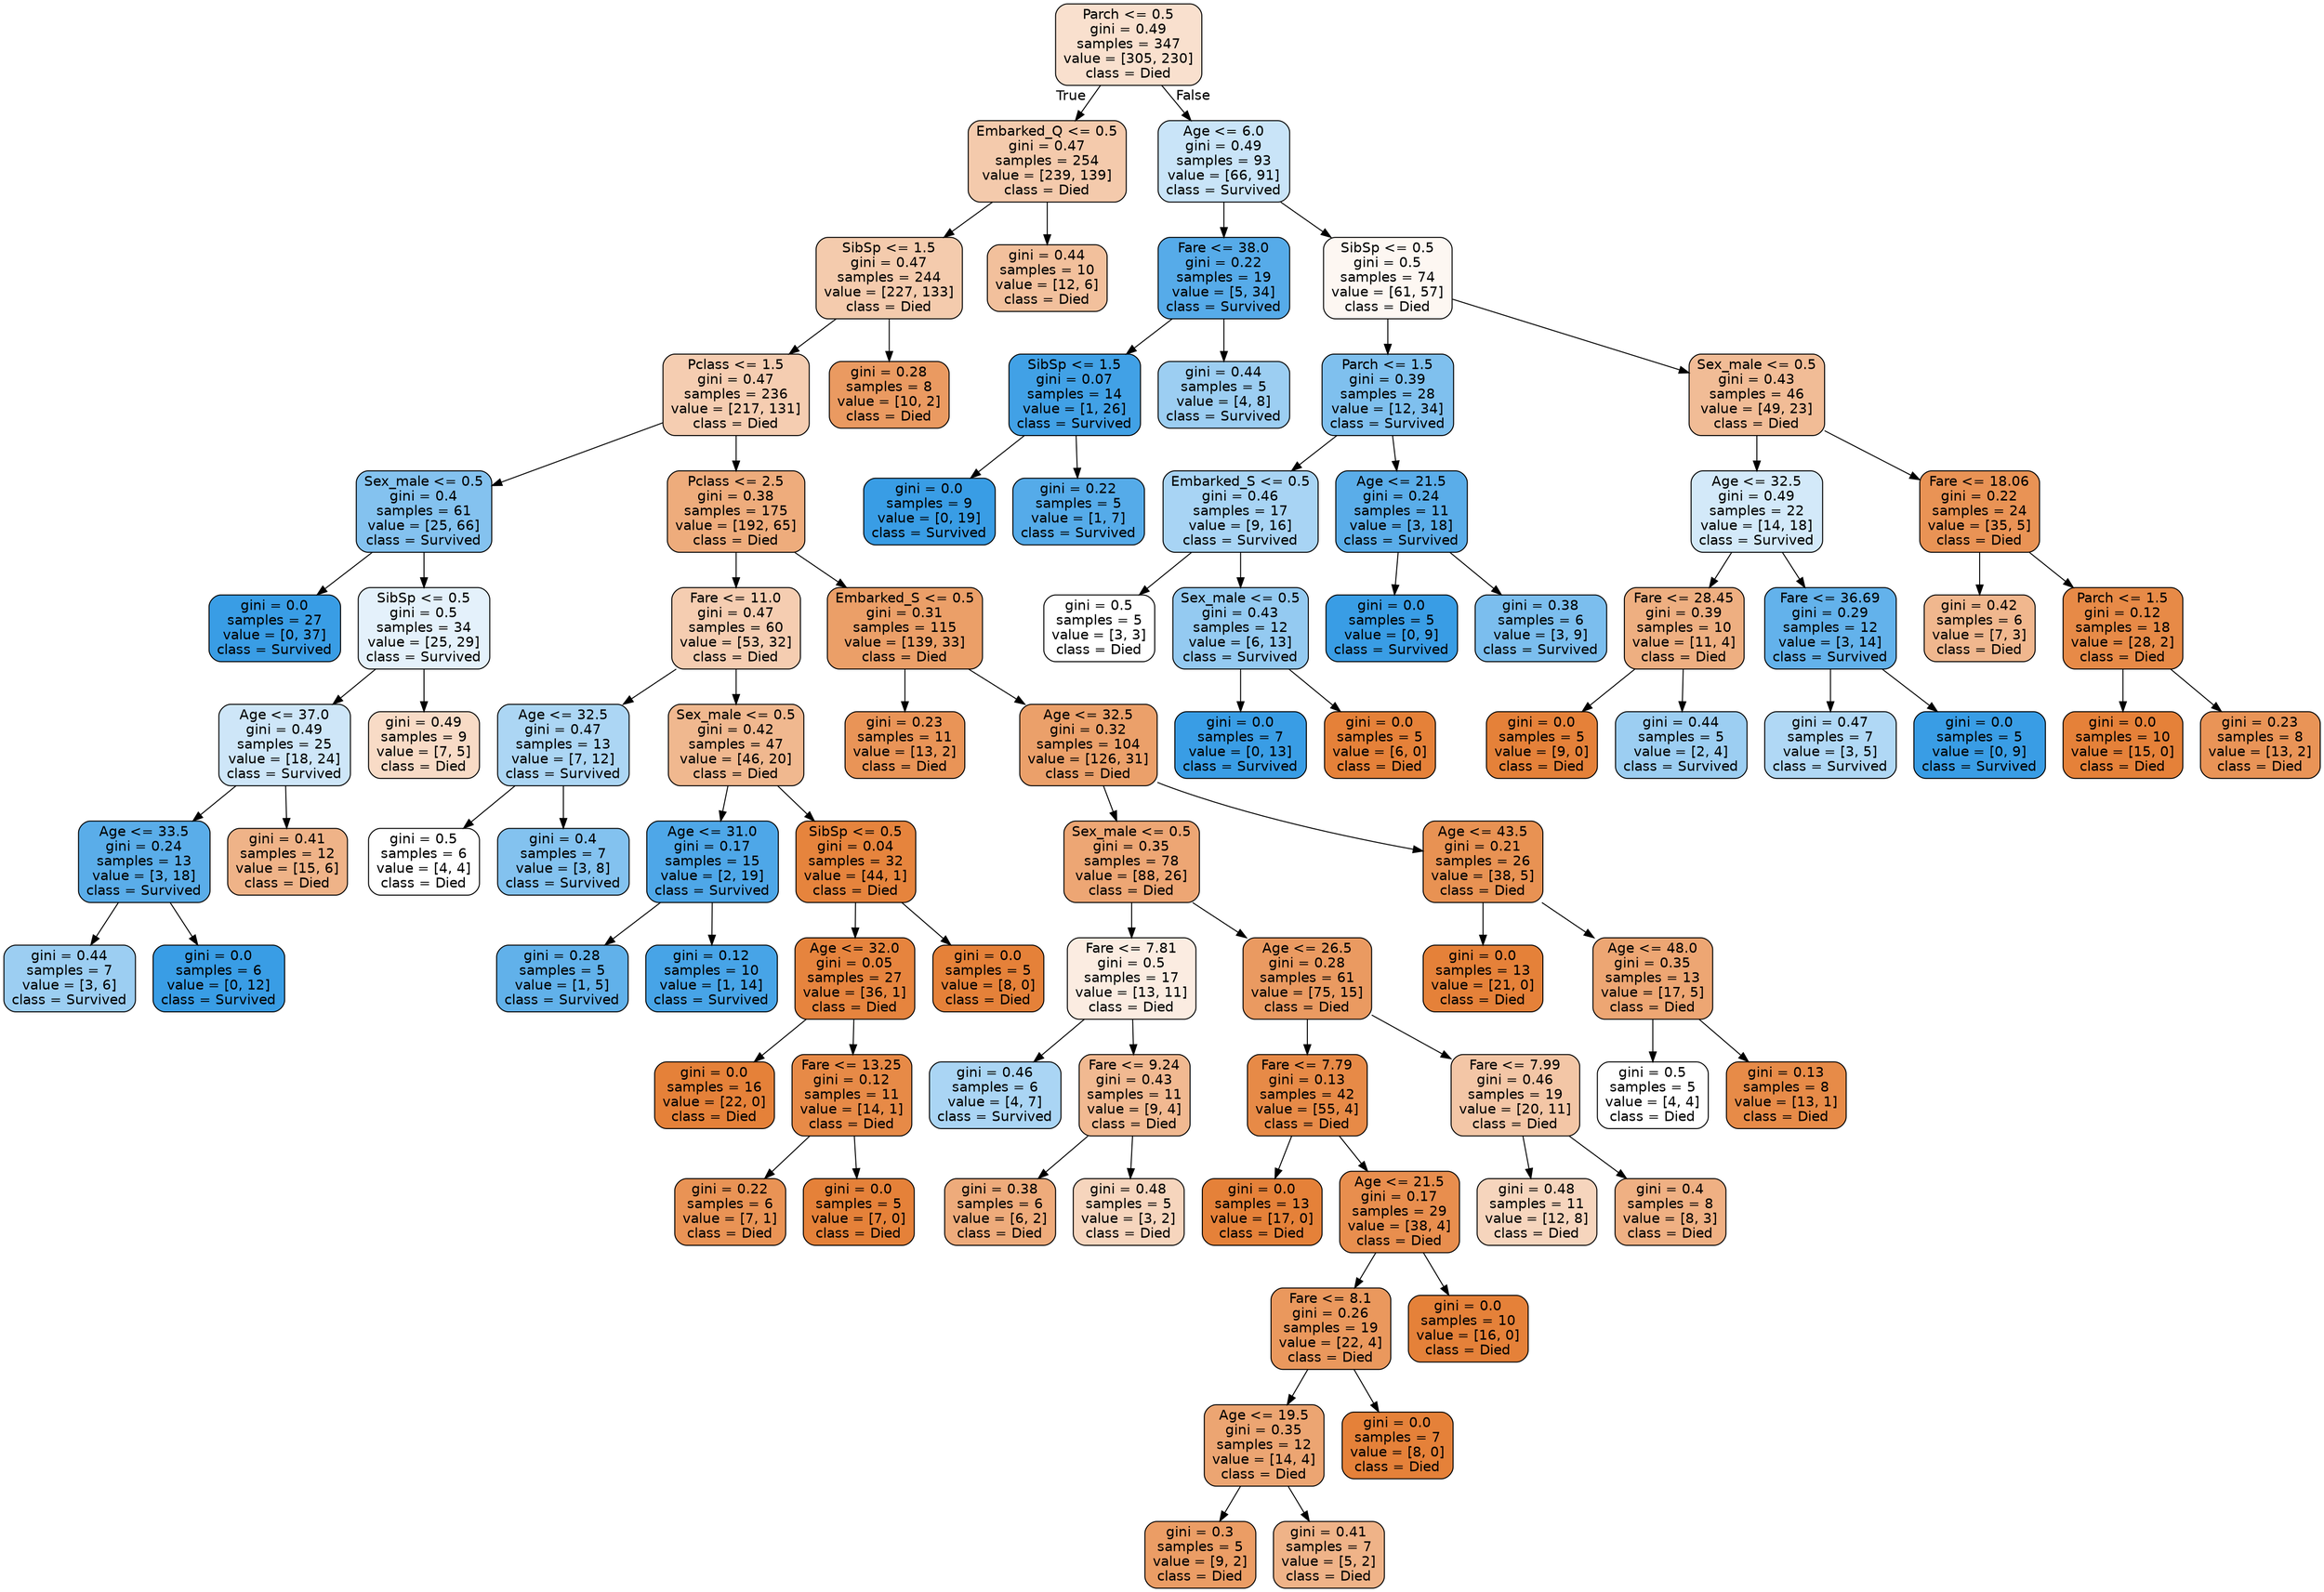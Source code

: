digraph Tree {
node [shape=box, style="filled, rounded", color="black", fontname="helvetica"] ;
edge [fontname="helvetica"] ;
0 [label="Parch <= 0.5\ngini = 0.49\nsamples = 347\nvalue = [305, 230]\nclass = Died", fillcolor="#f9e0ce"] ;
1 [label="Embarked_Q <= 0.5\ngini = 0.47\nsamples = 254\nvalue = [239, 139]\nclass = Died", fillcolor="#f4caac"] ;
0 -> 1 [labeldistance=2.5, labelangle=45, headlabel="True"] ;
2 [label="SibSp <= 1.5\ngini = 0.47\nsamples = 244\nvalue = [227, 133]\nclass = Died", fillcolor="#f4cbad"] ;
1 -> 2 ;
3 [label="Pclass <= 1.5\ngini = 0.47\nsamples = 236\nvalue = [217, 131]\nclass = Died", fillcolor="#f5cdb1"] ;
2 -> 3 ;
4 [label="Sex_male <= 0.5\ngini = 0.4\nsamples = 61\nvalue = [25, 66]\nclass = Survived", fillcolor="#84c2ef"] ;
3 -> 4 ;
5 [label="gini = 0.0\nsamples = 27\nvalue = [0, 37]\nclass = Survived", fillcolor="#399de5"] ;
4 -> 5 ;
6 [label="SibSp <= 0.5\ngini = 0.5\nsamples = 34\nvalue = [25, 29]\nclass = Survived", fillcolor="#e4f1fb"] ;
4 -> 6 ;
7 [label="Age <= 37.0\ngini = 0.49\nsamples = 25\nvalue = [18, 24]\nclass = Survived", fillcolor="#cee6f8"] ;
6 -> 7 ;
8 [label="Age <= 33.5\ngini = 0.24\nsamples = 13\nvalue = [3, 18]\nclass = Survived", fillcolor="#5aade9"] ;
7 -> 8 ;
9 [label="gini = 0.44\nsamples = 7\nvalue = [3, 6]\nclass = Survived", fillcolor="#9ccef2"] ;
8 -> 9 ;
10 [label="gini = 0.0\nsamples = 6\nvalue = [0, 12]\nclass = Survived", fillcolor="#399de5"] ;
8 -> 10 ;
11 [label="gini = 0.41\nsamples = 12\nvalue = [15, 6]\nclass = Died", fillcolor="#efb388"] ;
7 -> 11 ;
12 [label="gini = 0.49\nsamples = 9\nvalue = [7, 5]\nclass = Died", fillcolor="#f8dbc6"] ;
6 -> 12 ;
13 [label="Pclass <= 2.5\ngini = 0.38\nsamples = 175\nvalue = [192, 65]\nclass = Died", fillcolor="#eeac7c"] ;
3 -> 13 ;
14 [label="Fare <= 11.0\ngini = 0.47\nsamples = 60\nvalue = [53, 32]\nclass = Died", fillcolor="#f5cdb1"] ;
13 -> 14 ;
15 [label="Age <= 32.5\ngini = 0.47\nsamples = 13\nvalue = [7, 12]\nclass = Survived", fillcolor="#acd6f4"] ;
14 -> 15 ;
16 [label="gini = 0.5\nsamples = 6\nvalue = [4, 4]\nclass = Died", fillcolor="#ffffff"] ;
15 -> 16 ;
17 [label="gini = 0.4\nsamples = 7\nvalue = [3, 8]\nclass = Survived", fillcolor="#83c2ef"] ;
15 -> 17 ;
18 [label="Sex_male <= 0.5\ngini = 0.42\nsamples = 47\nvalue = [46, 20]\nclass = Died", fillcolor="#f0b88f"] ;
14 -> 18 ;
19 [label="Age <= 31.0\ngini = 0.17\nsamples = 15\nvalue = [2, 19]\nclass = Survived", fillcolor="#4ea7e8"] ;
18 -> 19 ;
20 [label="gini = 0.28\nsamples = 5\nvalue = [1, 5]\nclass = Survived", fillcolor="#61b1ea"] ;
19 -> 20 ;
21 [label="gini = 0.12\nsamples = 10\nvalue = [1, 14]\nclass = Survived", fillcolor="#47a4e7"] ;
19 -> 21 ;
22 [label="SibSp <= 0.5\ngini = 0.04\nsamples = 32\nvalue = [44, 1]\nclass = Died", fillcolor="#e6843d"] ;
18 -> 22 ;
23 [label="Age <= 32.0\ngini = 0.05\nsamples = 27\nvalue = [36, 1]\nclass = Died", fillcolor="#e6843e"] ;
22 -> 23 ;
24 [label="gini = 0.0\nsamples = 16\nvalue = [22, 0]\nclass = Died", fillcolor="#e58139"] ;
23 -> 24 ;
25 [label="Fare <= 13.25\ngini = 0.12\nsamples = 11\nvalue = [14, 1]\nclass = Died", fillcolor="#e78a47"] ;
23 -> 25 ;
26 [label="gini = 0.22\nsamples = 6\nvalue = [7, 1]\nclass = Died", fillcolor="#e99355"] ;
25 -> 26 ;
27 [label="gini = 0.0\nsamples = 5\nvalue = [7, 0]\nclass = Died", fillcolor="#e58139"] ;
25 -> 27 ;
28 [label="gini = 0.0\nsamples = 5\nvalue = [8, 0]\nclass = Died", fillcolor="#e58139"] ;
22 -> 28 ;
29 [label="Embarked_S <= 0.5\ngini = 0.31\nsamples = 115\nvalue = [139, 33]\nclass = Died", fillcolor="#eb9f68"] ;
13 -> 29 ;
30 [label="gini = 0.23\nsamples = 11\nvalue = [13, 2]\nclass = Died", fillcolor="#e99457"] ;
29 -> 30 ;
31 [label="Age <= 32.5\ngini = 0.32\nsamples = 104\nvalue = [126, 31]\nclass = Died", fillcolor="#eba06a"] ;
29 -> 31 ;
32 [label="Sex_male <= 0.5\ngini = 0.35\nsamples = 78\nvalue = [88, 26]\nclass = Died", fillcolor="#eda674"] ;
31 -> 32 ;
33 [label="Fare <= 7.81\ngini = 0.5\nsamples = 17\nvalue = [13, 11]\nclass = Died", fillcolor="#fbece1"] ;
32 -> 33 ;
34 [label="gini = 0.46\nsamples = 6\nvalue = [4, 7]\nclass = Survived", fillcolor="#aad5f4"] ;
33 -> 34 ;
35 [label="Fare <= 9.24\ngini = 0.43\nsamples = 11\nvalue = [9, 4]\nclass = Died", fillcolor="#f1b991"] ;
33 -> 35 ;
36 [label="gini = 0.38\nsamples = 6\nvalue = [6, 2]\nclass = Died", fillcolor="#eeab7b"] ;
35 -> 36 ;
37 [label="gini = 0.48\nsamples = 5\nvalue = [3, 2]\nclass = Died", fillcolor="#f6d5bd"] ;
35 -> 37 ;
38 [label="Age <= 26.5\ngini = 0.28\nsamples = 61\nvalue = [75, 15]\nclass = Died", fillcolor="#ea9a61"] ;
32 -> 38 ;
39 [label="Fare <= 7.79\ngini = 0.13\nsamples = 42\nvalue = [55, 4]\nclass = Died", fillcolor="#e78a47"] ;
38 -> 39 ;
40 [label="gini = 0.0\nsamples = 13\nvalue = [17, 0]\nclass = Died", fillcolor="#e58139"] ;
39 -> 40 ;
41 [label="Age <= 21.5\ngini = 0.17\nsamples = 29\nvalue = [38, 4]\nclass = Died", fillcolor="#e88e4e"] ;
39 -> 41 ;
42 [label="Fare <= 8.1\ngini = 0.26\nsamples = 19\nvalue = [22, 4]\nclass = Died", fillcolor="#ea985d"] ;
41 -> 42 ;
43 [label="Age <= 19.5\ngini = 0.35\nsamples = 12\nvalue = [14, 4]\nclass = Died", fillcolor="#eca572"] ;
42 -> 43 ;
44 [label="gini = 0.3\nsamples = 5\nvalue = [9, 2]\nclass = Died", fillcolor="#eb9d65"] ;
43 -> 44 ;
45 [label="gini = 0.41\nsamples = 7\nvalue = [5, 2]\nclass = Died", fillcolor="#efb388"] ;
43 -> 45 ;
46 [label="gini = 0.0\nsamples = 7\nvalue = [8, 0]\nclass = Died", fillcolor="#e58139"] ;
42 -> 46 ;
47 [label="gini = 0.0\nsamples = 10\nvalue = [16, 0]\nclass = Died", fillcolor="#e58139"] ;
41 -> 47 ;
48 [label="Fare <= 7.99\ngini = 0.46\nsamples = 19\nvalue = [20, 11]\nclass = Died", fillcolor="#f3c6a6"] ;
38 -> 48 ;
49 [label="gini = 0.48\nsamples = 11\nvalue = [12, 8]\nclass = Died", fillcolor="#f6d5bd"] ;
48 -> 49 ;
50 [label="gini = 0.4\nsamples = 8\nvalue = [8, 3]\nclass = Died", fillcolor="#efb083"] ;
48 -> 50 ;
51 [label="Age <= 43.5\ngini = 0.21\nsamples = 26\nvalue = [38, 5]\nclass = Died", fillcolor="#e89253"] ;
31 -> 51 ;
52 [label="gini = 0.0\nsamples = 13\nvalue = [21, 0]\nclass = Died", fillcolor="#e58139"] ;
51 -> 52 ;
53 [label="Age <= 48.0\ngini = 0.35\nsamples = 13\nvalue = [17, 5]\nclass = Died", fillcolor="#eda673"] ;
51 -> 53 ;
54 [label="gini = 0.5\nsamples = 5\nvalue = [4, 4]\nclass = Died", fillcolor="#ffffff"] ;
53 -> 54 ;
55 [label="gini = 0.13\nsamples = 8\nvalue = [13, 1]\nclass = Died", fillcolor="#e78b48"] ;
53 -> 55 ;
56 [label="gini = 0.28\nsamples = 8\nvalue = [10, 2]\nclass = Died", fillcolor="#ea9a61"] ;
2 -> 56 ;
57 [label="gini = 0.44\nsamples = 10\nvalue = [12, 6]\nclass = Died", fillcolor="#f2c09c"] ;
1 -> 57 ;
58 [label="Age <= 6.0\ngini = 0.49\nsamples = 93\nvalue = [66, 91]\nclass = Survived", fillcolor="#c9e4f8"] ;
0 -> 58 [labeldistance=2.5, labelangle=-45, headlabel="False"] ;
59 [label="Fare <= 38.0\ngini = 0.22\nsamples = 19\nvalue = [5, 34]\nclass = Survived", fillcolor="#56abe9"] ;
58 -> 59 ;
60 [label="SibSp <= 1.5\ngini = 0.07\nsamples = 14\nvalue = [1, 26]\nclass = Survived", fillcolor="#41a1e6"] ;
59 -> 60 ;
61 [label="gini = 0.0\nsamples = 9\nvalue = [0, 19]\nclass = Survived", fillcolor="#399de5"] ;
60 -> 61 ;
62 [label="gini = 0.22\nsamples = 5\nvalue = [1, 7]\nclass = Survived", fillcolor="#55abe9"] ;
60 -> 62 ;
63 [label="gini = 0.44\nsamples = 5\nvalue = [4, 8]\nclass = Survived", fillcolor="#9ccef2"] ;
59 -> 63 ;
64 [label="SibSp <= 0.5\ngini = 0.5\nsamples = 74\nvalue = [61, 57]\nclass = Died", fillcolor="#fdf7f2"] ;
58 -> 64 ;
65 [label="Parch <= 1.5\ngini = 0.39\nsamples = 28\nvalue = [12, 34]\nclass = Survived", fillcolor="#7fc0ee"] ;
64 -> 65 ;
66 [label="Embarked_S <= 0.5\ngini = 0.46\nsamples = 17\nvalue = [9, 16]\nclass = Survived", fillcolor="#a8d4f4"] ;
65 -> 66 ;
67 [label="gini = 0.5\nsamples = 5\nvalue = [3, 3]\nclass = Died", fillcolor="#ffffff"] ;
66 -> 67 ;
68 [label="Sex_male <= 0.5\ngini = 0.43\nsamples = 12\nvalue = [6, 13]\nclass = Survived", fillcolor="#94caf1"] ;
66 -> 68 ;
69 [label="gini = 0.0\nsamples = 7\nvalue = [0, 13]\nclass = Survived", fillcolor="#399de5"] ;
68 -> 69 ;
70 [label="gini = 0.0\nsamples = 5\nvalue = [6, 0]\nclass = Died", fillcolor="#e58139"] ;
68 -> 70 ;
71 [label="Age <= 21.5\ngini = 0.24\nsamples = 11\nvalue = [3, 18]\nclass = Survived", fillcolor="#5aade9"] ;
65 -> 71 ;
72 [label="gini = 0.0\nsamples = 5\nvalue = [0, 9]\nclass = Survived", fillcolor="#399de5"] ;
71 -> 72 ;
73 [label="gini = 0.38\nsamples = 6\nvalue = [3, 9]\nclass = Survived", fillcolor="#7bbeee"] ;
71 -> 73 ;
74 [label="Sex_male <= 0.5\ngini = 0.43\nsamples = 46\nvalue = [49, 23]\nclass = Died", fillcolor="#f1bc96"] ;
64 -> 74 ;
75 [label="Age <= 32.5\ngini = 0.49\nsamples = 22\nvalue = [14, 18]\nclass = Survived", fillcolor="#d3e9f9"] ;
74 -> 75 ;
76 [label="Fare <= 28.45\ngini = 0.39\nsamples = 10\nvalue = [11, 4]\nclass = Died", fillcolor="#eeaf81"] ;
75 -> 76 ;
77 [label="gini = 0.0\nsamples = 5\nvalue = [9, 0]\nclass = Died", fillcolor="#e58139"] ;
76 -> 77 ;
78 [label="gini = 0.44\nsamples = 5\nvalue = [2, 4]\nclass = Survived", fillcolor="#9ccef2"] ;
76 -> 78 ;
79 [label="Fare <= 36.69\ngini = 0.29\nsamples = 12\nvalue = [3, 14]\nclass = Survived", fillcolor="#63b2eb"] ;
75 -> 79 ;
80 [label="gini = 0.47\nsamples = 7\nvalue = [3, 5]\nclass = Survived", fillcolor="#b0d8f5"] ;
79 -> 80 ;
81 [label="gini = 0.0\nsamples = 5\nvalue = [0, 9]\nclass = Survived", fillcolor="#399de5"] ;
79 -> 81 ;
82 [label="Fare <= 18.06\ngini = 0.22\nsamples = 24\nvalue = [35, 5]\nclass = Died", fillcolor="#e99355"] ;
74 -> 82 ;
83 [label="gini = 0.42\nsamples = 6\nvalue = [7, 3]\nclass = Died", fillcolor="#f0b78e"] ;
82 -> 83 ;
84 [label="Parch <= 1.5\ngini = 0.12\nsamples = 18\nvalue = [28, 2]\nclass = Died", fillcolor="#e78a47"] ;
82 -> 84 ;
85 [label="gini = 0.0\nsamples = 10\nvalue = [15, 0]\nclass = Died", fillcolor="#e58139"] ;
84 -> 85 ;
86 [label="gini = 0.23\nsamples = 8\nvalue = [13, 2]\nclass = Died", fillcolor="#e99457"] ;
84 -> 86 ;
}